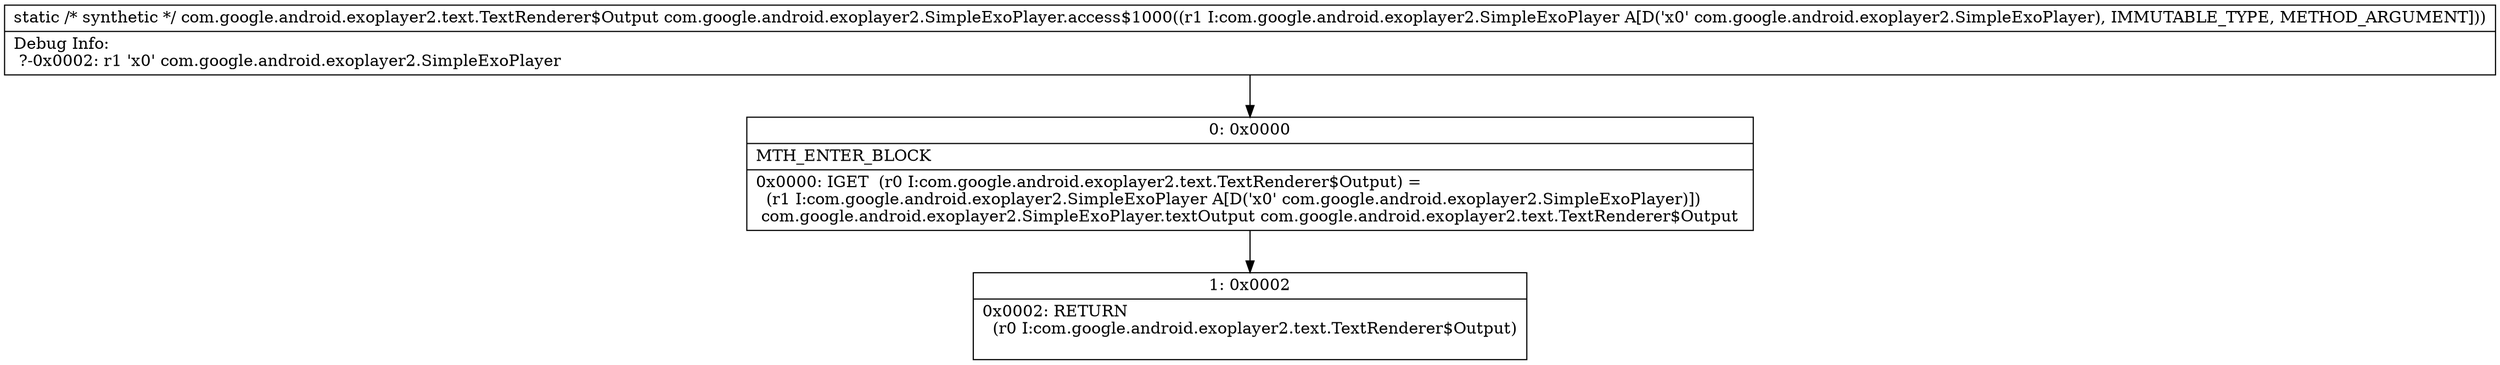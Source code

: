 digraph "CFG forcom.google.android.exoplayer2.SimpleExoPlayer.access$1000(Lcom\/google\/android\/exoplayer2\/SimpleExoPlayer;)Lcom\/google\/android\/exoplayer2\/text\/TextRenderer$Output;" {
Node_0 [shape=record,label="{0\:\ 0x0000|MTH_ENTER_BLOCK\l|0x0000: IGET  (r0 I:com.google.android.exoplayer2.text.TextRenderer$Output) = \l  (r1 I:com.google.android.exoplayer2.SimpleExoPlayer A[D('x0' com.google.android.exoplayer2.SimpleExoPlayer)])\l com.google.android.exoplayer2.SimpleExoPlayer.textOutput com.google.android.exoplayer2.text.TextRenderer$Output \l}"];
Node_1 [shape=record,label="{1\:\ 0x0002|0x0002: RETURN  \l  (r0 I:com.google.android.exoplayer2.text.TextRenderer$Output)\l \l}"];
MethodNode[shape=record,label="{static \/* synthetic *\/ com.google.android.exoplayer2.text.TextRenderer$Output com.google.android.exoplayer2.SimpleExoPlayer.access$1000((r1 I:com.google.android.exoplayer2.SimpleExoPlayer A[D('x0' com.google.android.exoplayer2.SimpleExoPlayer), IMMUTABLE_TYPE, METHOD_ARGUMENT]))  | Debug Info:\l  ?\-0x0002: r1 'x0' com.google.android.exoplayer2.SimpleExoPlayer\l}"];
MethodNode -> Node_0;
Node_0 -> Node_1;
}

